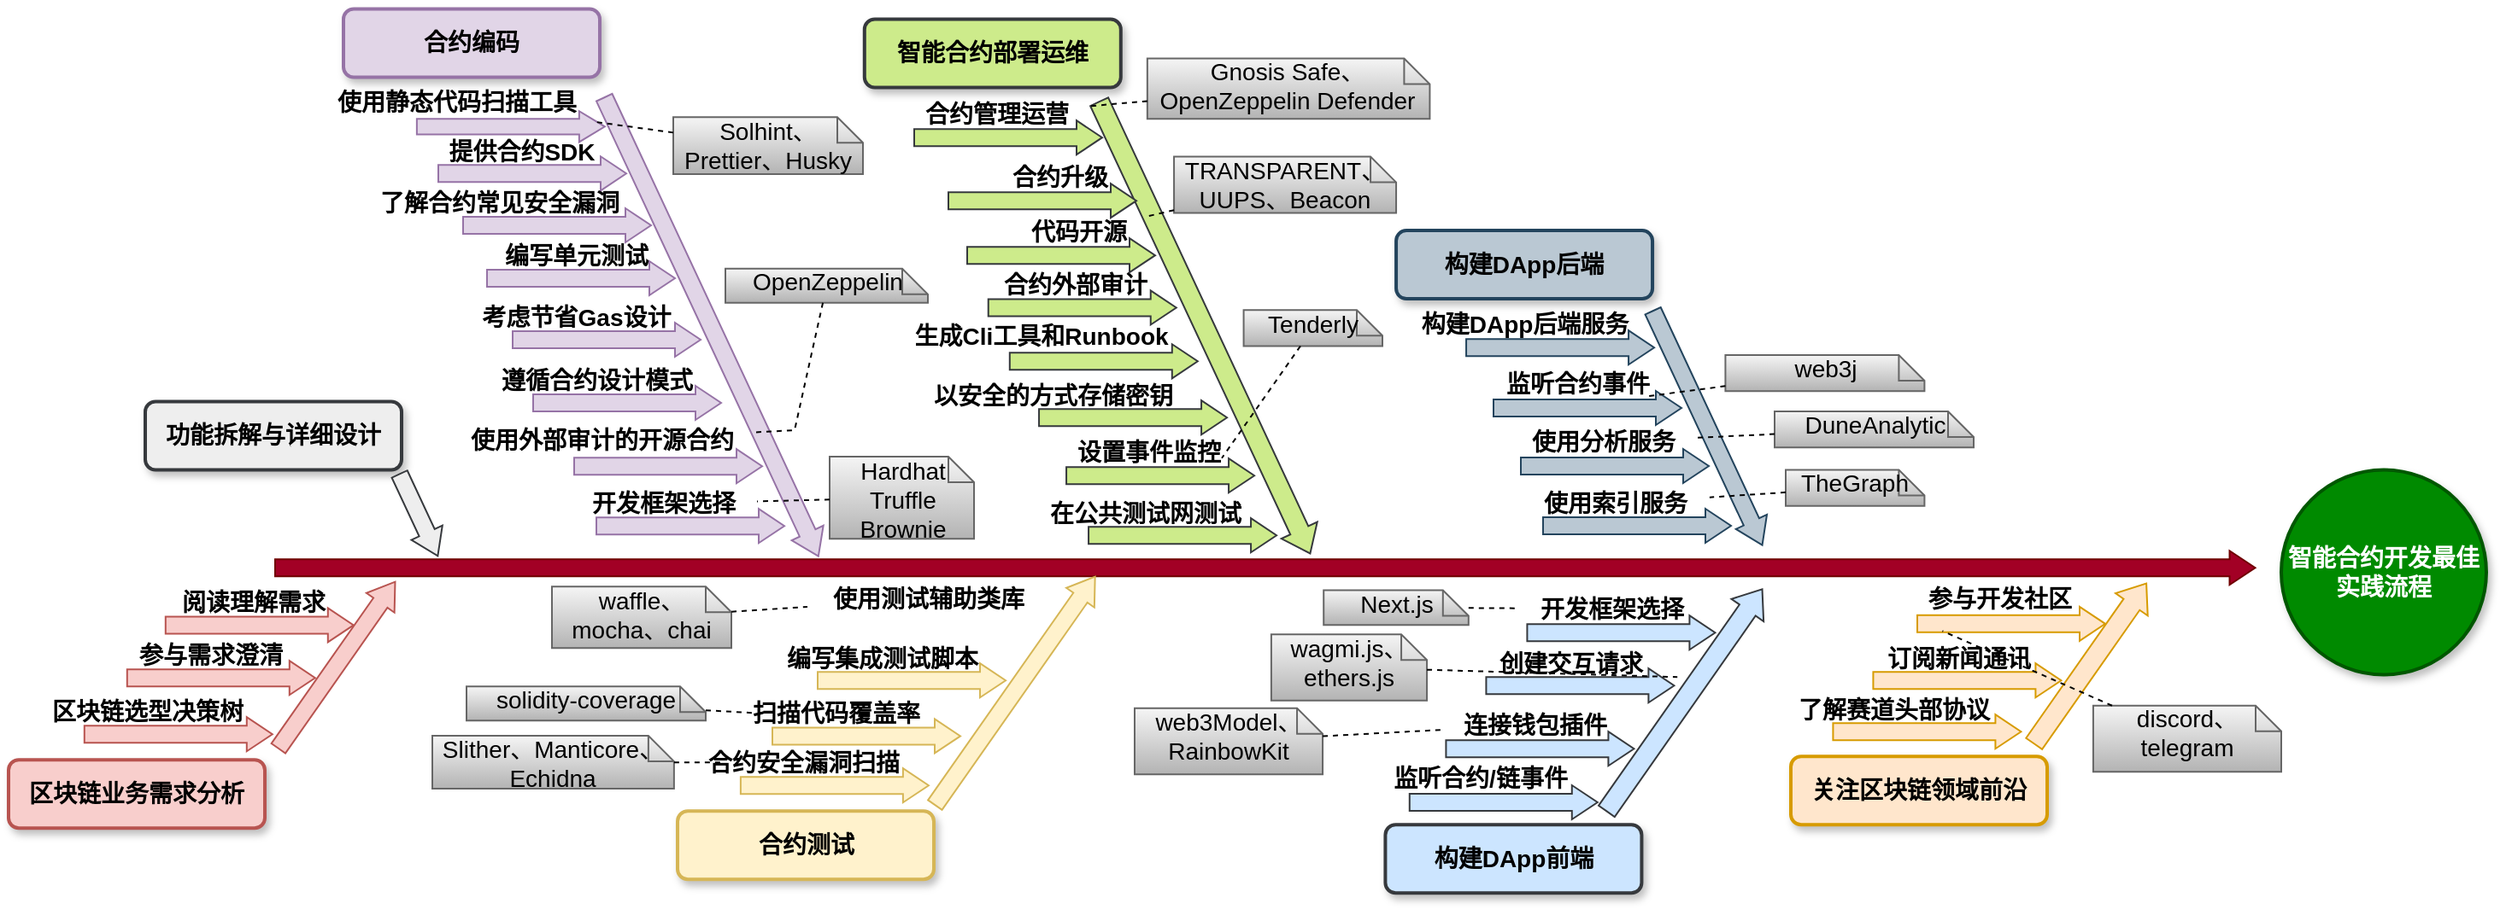 <mxfile version="20.8.23" type="github">
  <diagram name="Page-1" id="b7a7eaba-c6c5-6fbe-34ae-1d3a4219ac39">
    <mxGraphModel dx="1674" dy="764" grid="1" gridSize="10" guides="1" tooltips="1" connect="1" arrows="1" fold="1" page="1" pageScale="1.5" pageWidth="1169" pageHeight="826" background="none" math="0" shadow="0">
      <root>
        <mxCell id="0" style=";html=1;" />
        <mxCell id="1" style=";html=1;" parent="0" />
        <mxCell id="KHwoJJ3RHJZZ6YcBAn-g-124" value="" style="html=1;shadow=0;dashed=0;align=center;verticalAlign=middle;shape=mxgraph.arrows2.arrow;dy=0.5;dx=15;direction=north;notch=0;rounded=0;strokeWidth=1;fontSize=14;rotation=90;fillColor=#a20025;strokeColor=#6F0000;fontStyle=1;fontColor=#ffffff;" vertex="1" parent="1">
          <mxGeometry x="755.38" y="731.25" width="20" height="1158.75" as="geometry" />
        </mxCell>
        <mxCell id="KHwoJJ3RHJZZ6YcBAn-g-125" value="" style="html=1;shadow=0;dashed=0;align=center;verticalAlign=middle;shape=mxgraph.arrows2.arrow;dy=0.5;dx=15;direction=north;notch=0;rounded=0;strokeWidth=1;fontSize=14;rotation=155;fillColor=#e1d5e7;strokeColor=#9673a6;fontStyle=1" vertex="1" parent="1">
          <mxGeometry x="431.06" y="1021.25" width="20.44" height="296.42" as="geometry" />
        </mxCell>
        <mxCell id="KHwoJJ3RHJZZ6YcBAn-g-126" value="合约编码" style="rounded=1;whiteSpace=wrap;html=1;shadow=1;strokeWidth=2;fontSize=14;fillColor=#e1d5e7;strokeColor=#9673a6;align=center;fontStyle=1" vertex="1" parent="1">
          <mxGeometry x="226" y="983.24" width="150" height="40" as="geometry" />
        </mxCell>
        <mxCell id="KHwoJJ3RHJZZ6YcBAn-g-128" value="智能合约开发最佳实践流程" style="ellipse;whiteSpace=wrap;html=1;rounded=1;shadow=1;strokeWidth=2;fontSize=14;align=center;fontStyle=1;fillColor=#008a00;fontColor=#ffffff;strokeColor=#005700;" vertex="1" parent="1">
          <mxGeometry x="1360" y="1253.24" width="120" height="120" as="geometry" />
        </mxCell>
        <mxCell id="KHwoJJ3RHJZZ6YcBAn-g-150" value="" style="html=1;shadow=0;dashed=0;align=center;verticalAlign=middle;shape=mxgraph.arrows2.arrow;dy=0.5;dx=15;direction=north;notch=0;rounded=0;strokeWidth=1;fontSize=14;rotation=35;fillColor=#fff2cc;strokeColor=#d6b656;fontStyle=1" vertex="1" parent="1">
          <mxGeometry x="609" y="1301.06" width="20" height="163.28" as="geometry" />
        </mxCell>
        <mxCell id="KHwoJJ3RHJZZ6YcBAn-g-151" value="合约测试" style="rounded=1;whiteSpace=wrap;html=1;shadow=1;strokeWidth=2;fontSize=14;fillColor=#fff2cc;strokeColor=#d6b656;align=center;fontStyle=1" vertex="1" parent="1">
          <mxGeometry x="421.5" y="1453.12" width="150" height="40" as="geometry" />
        </mxCell>
        <mxCell id="KHwoJJ3RHJZZ6YcBAn-g-169" value="使用测试辅助类库" style="text;html=1;align=center;verticalAlign=middle;resizable=0;points=[];autosize=1;strokeColor=none;fillColor=none;fontSize=14;fontStyle=1" vertex="1" parent="1">
          <mxGeometry x="497.5" y="1314.12" width="140" height="30" as="geometry" />
        </mxCell>
        <mxCell id="KHwoJJ3RHJZZ6YcBAn-g-189" value="" style="html=1;shadow=0;dashed=0;align=center;verticalAlign=middle;shape=mxgraph.arrows2.arrow;dy=0.5;dx=15;direction=north;notch=0;rounded=0;strokeWidth=1;fontSize=14;rotation=35;fillColor=#cce5ff;strokeColor=#36393d;fontStyle=1" vertex="1" parent="1">
          <mxGeometry x="999.24" y="1308.81" width="22.97" height="158.76" as="geometry" />
        </mxCell>
        <mxCell id="KHwoJJ3RHJZZ6YcBAn-g-190" value="构建DApp前端" style="rounded=1;whiteSpace=wrap;html=1;shadow=1;strokeWidth=2;fontSize=14;fillColor=#cce5ff;strokeColor=#36393d;align=center;fontStyle=1" vertex="1" parent="1">
          <mxGeometry x="835.71" y="1461.12" width="150" height="40" as="geometry" />
        </mxCell>
        <mxCell id="KHwoJJ3RHJZZ6YcBAn-g-191" value="" style="html=1;shadow=0;dashed=0;align=center;verticalAlign=middle;shape=mxgraph.arrows2.arrow;dy=0.5;dx=15;direction=north;notch=0;rounded=0;strokeWidth=1;fontSize=14;rotation=90;horizontal=0;labelPosition=left;verticalLabelPosition=middle;fillColor=#cce5ff;strokeColor=#36393d;fontStyle=1" vertex="1" parent="1">
          <mxGeometry x="963.71" y="1293.62" width="20" height="110" as="geometry" />
        </mxCell>
        <mxCell id="KHwoJJ3RHJZZ6YcBAn-g-192" value="开发框架选择" style="text;html=1;align=center;verticalAlign=middle;resizable=0;points=[];autosize=1;strokeColor=none;fillColor=none;fontSize=14;fontStyle=1" vertex="1" parent="1">
          <mxGeometry x="912.71" y="1319.62" width="110" height="30" as="geometry" />
        </mxCell>
        <mxCell id="KHwoJJ3RHJZZ6YcBAn-g-193" value="" style="html=1;shadow=0;dashed=0;align=center;verticalAlign=middle;shape=mxgraph.arrows2.arrow;dy=0.5;dx=15;direction=north;notch=0;rounded=0;strokeWidth=1;fontSize=14;rotation=90;horizontal=0;labelPosition=left;verticalLabelPosition=middle;fillColor=#cce5ff;strokeColor=#36393d;fontStyle=1" vertex="1" parent="1">
          <mxGeometry x="939.71" y="1324.62" width="20" height="110" as="geometry" />
        </mxCell>
        <mxCell id="KHwoJJ3RHJZZ6YcBAn-g-194" value="创建交互请求" style="text;html=1;align=center;verticalAlign=middle;resizable=0;points=[];autosize=1;strokeColor=none;fillColor=none;fontSize=14;fontStyle=1" vertex="1" parent="1">
          <mxGeometry x="888.6" y="1352.12" width="110" height="30" as="geometry" />
        </mxCell>
        <mxCell id="KHwoJJ3RHJZZ6YcBAn-g-206" value="关注区块链领域前沿" style="rounded=1;whiteSpace=wrap;html=1;shadow=1;strokeWidth=2;fontSize=14;fillColor=#ffe6cc;strokeColor=#d79b00;align=center;fontStyle=1" vertex="1" parent="1">
          <mxGeometry x="1073" y="1421.12" width="150" height="40" as="geometry" />
        </mxCell>
        <mxCell id="KHwoJJ3RHJZZ6YcBAn-g-130" value="" style="html=1;shadow=0;dashed=0;align=center;verticalAlign=middle;shape=mxgraph.arrows2.arrow;dy=0.5;dx=15;direction=north;notch=0;rounded=0;strokeWidth=1;fontSize=14;rotation=90;horizontal=0;labelPosition=left;verticalLabelPosition=middle;fillColor=#e1d5e7;strokeColor=#9673a6;fontStyle=1" vertex="1" parent="1">
          <mxGeometry x="406" y="1196.12" width="20" height="110" as="geometry" />
        </mxCell>
        <mxCell id="KHwoJJ3RHJZZ6YcBAn-g-131" value="&lt;font style=&quot;font-size: 14px;&quot;&gt;使用外部审计的开源合约&lt;/font&gt;" style="text;html=1;align=center;verticalAlign=middle;resizable=0;points=[];autosize=1;strokeColor=none;fillColor=none;fontSize=14;fontStyle=1" vertex="1" parent="1">
          <mxGeometry x="287" y="1221.12" width="180" height="30" as="geometry" />
        </mxCell>
        <mxCell id="KHwoJJ3RHJZZ6YcBAn-g-148" value="" style="html=1;shadow=0;dashed=0;align=center;verticalAlign=middle;shape=mxgraph.arrows2.arrow;dy=0.5;dx=15;direction=north;notch=0;rounded=0;strokeWidth=1;fontSize=14;rotation=90;horizontal=0;labelPosition=left;verticalLabelPosition=middle;fillColor=#cdeb8b;strokeColor=#36393d;fontStyle=1;" vertex="1" parent="1">
          <mxGeometry x="660.9" y="1134.64" width="20" height="110" as="geometry" />
        </mxCell>
        <mxCell id="KHwoJJ3RHJZZ6YcBAn-g-149" value="生成Cli工具和Runbook" style="text;html=1;align=center;verticalAlign=middle;resizable=0;points=[];autosize=1;strokeColor=none;fillColor=none;fontSize=14;fontStyle=1" vertex="1" parent="1">
          <mxGeometry x="549.03" y="1159.64" width="170" height="30" as="geometry" />
        </mxCell>
        <mxCell id="KHwoJJ3RHJZZ6YcBAn-g-180" value="功能拆解与详细设计" style="rounded=1;whiteSpace=wrap;html=1;shadow=1;strokeWidth=2;fontSize=14;fillColor=#eeeeee;strokeColor=#36393d;align=center;fontStyle=1" vertex="1" parent="1">
          <mxGeometry x="110" y="1213.24" width="150" height="40" as="geometry" />
        </mxCell>
        <mxCell id="KHwoJJ3RHJZZ6YcBAn-g-212" value="" style="html=1;shadow=0;dashed=0;align=center;verticalAlign=middle;shape=mxgraph.arrows2.arrow;dy=0.5;dx=15;direction=north;notch=0;rounded=0;strokeWidth=1;fontSize=14;rotation=155;fillColor=#eeeeee;strokeColor=#36393d;fontStyle=1;" vertex="1" parent="1">
          <mxGeometry x="260" y="1253.24" width="20" height="52.88" as="geometry" />
        </mxCell>
        <mxCell id="KHwoJJ3RHJZZ6YcBAn-g-235" value="Hardhat&#xa;Truffle&#xa;Brownie" style="shape=note;size=15;spacingLeft=5;overflow=fill;whiteSpace=wrap;fontSize=14;verticalAlign=middle;spacing=0;fillColor=#f5f5f5;strokeColor=#666666;gradientColor=#b3b3b3;" vertex="1" parent="1">
          <mxGeometry x="510.5" y="1245.5" width="84.5" height="48.12" as="geometry" />
        </mxCell>
        <mxCell id="KHwoJJ3RHJZZ6YcBAn-g-237" value="" style="rounded=0;endArrow=none;dashed=1;html=1;fontSize=14;" edge="1" source="KHwoJJ3RHJZZ6YcBAn-g-235" target="KHwoJJ3RHJZZ6YcBAn-g-134" parent="1">
          <mxGeometry relative="1" as="geometry">
            <mxPoint x="536.611" y="1100.12" as="targetPoint" />
          </mxGeometry>
        </mxCell>
        <mxCell id="KHwoJJ3RHJZZ6YcBAn-g-239" value="OpenZeppelin" style="shape=note;size=15;spacingLeft=5;overflow=fill;whiteSpace=wrap;fontSize=14;verticalAlign=middle;spacing=0;fillColor=#f5f5f5;strokeColor=#666666;gradientColor=#b3b3b3;" vertex="1" parent="1">
          <mxGeometry x="449.5" y="1135.41" width="118.5" height="19.94" as="geometry" />
        </mxCell>
        <mxCell id="KHwoJJ3RHJZZ6YcBAn-g-240" value="" style="rounded=0;endArrow=none;dashed=1;html=1;fontSize=14;" edge="1" parent="1" source="KHwoJJ3RHJZZ6YcBAn-g-239" target="KHwoJJ3RHJZZ6YcBAn-g-131">
          <mxGeometry relative="1" as="geometry">
            <mxPoint x="484" y="1210.06" as="targetPoint" />
            <Array as="points">
              <mxPoint x="490" y="1230" />
            </Array>
          </mxGeometry>
        </mxCell>
        <mxCell id="KHwoJJ3RHJZZ6YcBAn-g-133" value="" style="html=1;shadow=0;dashed=0;align=center;verticalAlign=middle;shape=mxgraph.arrows2.arrow;dy=0.5;dx=15;direction=north;notch=0;rounded=0;strokeWidth=1;fontSize=14;rotation=90;horizontal=0;labelPosition=left;verticalLabelPosition=middle;fillColor=#e1d5e7;strokeColor=#9673a6;fontStyle=1" vertex="1" parent="1">
          <mxGeometry x="419" y="1231.12" width="20" height="110" as="geometry" />
        </mxCell>
        <mxCell id="KHwoJJ3RHJZZ6YcBAn-g-134" value="开发框架选择" style="text;html=1;align=center;verticalAlign=middle;resizable=0;points=[];autosize=1;strokeColor=none;fillColor=none;fontSize=14;fontStyle=1" vertex="1" parent="1">
          <mxGeometry x="358" y="1258.12" width="110" height="30" as="geometry" />
        </mxCell>
        <mxCell id="KHwoJJ3RHJZZ6YcBAn-g-243" value="" style="html=1;shadow=0;dashed=0;align=center;verticalAlign=middle;shape=mxgraph.arrows2.arrow;dy=0.5;dx=15;direction=north;notch=0;rounded=0;strokeWidth=1;fontSize=14;rotation=35;fillColor=#f8cecc;strokeColor=#b85450;fontStyle=1" vertex="1" parent="1">
          <mxGeometry x="212.07" y="1308.06" width="20" height="119.11" as="geometry" />
        </mxCell>
        <mxCell id="KHwoJJ3RHJZZ6YcBAn-g-244" value="区块链业务需求分析" style="rounded=1;whiteSpace=wrap;html=1;shadow=1;strokeWidth=2;fontSize=14;fillColor=#f8cecc;strokeColor=#b85450;align=center;fontStyle=1" vertex="1" parent="1">
          <mxGeometry x="30.0" y="1423.12" width="150" height="40" as="geometry" />
        </mxCell>
        <mxCell id="KHwoJJ3RHJZZ6YcBAn-g-256" value="" style="group;align=center;fontSize=14;fontStyle=1" vertex="1" connectable="0" parent="1">
          <mxGeometry x="56.9" y="1309.22" width="186" height="45" as="geometry" />
        </mxCell>
        <mxCell id="KHwoJJ3RHJZZ6YcBAn-g-257" value="" style="html=1;shadow=0;dashed=0;align=center;verticalAlign=middle;shape=mxgraph.arrows2.arrow;dy=0.5;dx=15;direction=north;notch=0;rounded=0;strokeWidth=1;fontSize=14;rotation=90;horizontal=0;labelPosition=left;verticalLabelPosition=middle;fillColor=#f8cecc;strokeColor=#b85450;fontStyle=1" vertex="1" parent="KHwoJJ3RHJZZ6YcBAn-g-256">
          <mxGeometry x="110" y="-20" width="20" height="110" as="geometry" />
        </mxCell>
        <mxCell id="KHwoJJ3RHJZZ6YcBAn-g-258" value="阅读理解需求" style="text;html=1;align=center;verticalAlign=middle;resizable=0;points=[];autosize=1;strokeColor=none;fillColor=none;fontSize=14;fontStyle=1" vertex="1" parent="1">
          <mxGeometry x="117.9" y="1316.22" width="110" height="30" as="geometry" />
        </mxCell>
        <mxCell id="KHwoJJ3RHJZZ6YcBAn-g-251" value="" style="html=1;shadow=0;dashed=0;align=center;verticalAlign=middle;shape=mxgraph.arrows2.arrow;dy=0.5;dx=15;direction=north;notch=0;rounded=0;strokeWidth=1;fontSize=14;rotation=90;horizontal=0;labelPosition=left;verticalLabelPosition=middle;fillColor=#f8cecc;strokeColor=#b85450;fontStyle=1" vertex="1" parent="1">
          <mxGeometry x="144.4" y="1320.12" width="20" height="110" as="geometry" />
        </mxCell>
        <mxCell id="KHwoJJ3RHJZZ6YcBAn-g-252" value="参与需求澄清" style="text;html=1;align=center;verticalAlign=middle;resizable=0;points=[];autosize=1;strokeColor=none;fillColor=none;fontSize=14;fontStyle=1" vertex="1" parent="1">
          <mxGeometry x="93.4" y="1347.12" width="110" height="30" as="geometry" />
        </mxCell>
        <mxCell id="KHwoJJ3RHJZZ6YcBAn-g-254" value="" style="html=1;shadow=0;dashed=0;align=center;verticalAlign=middle;shape=mxgraph.arrows2.arrow;dy=0.5;dx=15;direction=north;notch=0;rounded=0;strokeWidth=1;fontSize=14;rotation=90;horizontal=0;labelPosition=left;verticalLabelPosition=middle;fillColor=#f8cecc;strokeColor=#b85450;fontStyle=1" vertex="1" parent="1">
          <mxGeometry x="119.4" y="1353.12" width="20" height="110" as="geometry" />
        </mxCell>
        <mxCell id="KHwoJJ3RHJZZ6YcBAn-g-255" value="区块链选型决策树" style="text;html=1;align=center;verticalAlign=middle;resizable=0;points=[];autosize=1;strokeColor=none;fillColor=none;fontSize=14;fontStyle=1" vertex="1" parent="1">
          <mxGeometry x="41.4" y="1380.12" width="140" height="30" as="geometry" />
        </mxCell>
        <mxCell id="KHwoJJ3RHJZZ6YcBAn-g-273" value="" style="group" vertex="1" connectable="0" parent="1">
          <mxGeometry x="246.63" y="1047.64" width="144.87" height="42" as="geometry" />
        </mxCell>
        <mxCell id="KHwoJJ3RHJZZ6YcBAn-g-271" value="" style="html=1;shadow=0;dashed=0;align=center;verticalAlign=middle;shape=mxgraph.arrows2.arrow;dy=0.5;dx=15;direction=north;notch=0;rounded=0;strokeWidth=1;fontSize=14;rotation=90;horizontal=0;labelPosition=left;verticalLabelPosition=middle;fillColor=#e1d5e7;strokeColor=#9673a6;fontStyle=1" vertex="1" parent="KHwoJJ3RHJZZ6YcBAn-g-273">
          <mxGeometry x="79.87" y="-23" width="20" height="110" as="geometry" />
        </mxCell>
        <mxCell id="KHwoJJ3RHJZZ6YcBAn-g-272" value="提供合约SDK" style="text;html=1;align=center;verticalAlign=middle;resizable=0;points=[];autosize=1;strokeColor=none;fillColor=none;fontSize=14;fontStyle=1" vertex="1" parent="KHwoJJ3RHJZZ6YcBAn-g-273">
          <mxGeometry x="28" y="4" width="110" height="30" as="geometry" />
        </mxCell>
        <mxCell id="KHwoJJ3RHJZZ6YcBAn-g-280" value="" style="group" vertex="1" connectable="0" parent="1">
          <mxGeometry x="212.07" y="1023.24" width="166.87" height="38.0" as="geometry" />
        </mxCell>
        <mxCell id="KHwoJJ3RHJZZ6YcBAn-g-278" value="" style="html=1;shadow=0;dashed=0;align=center;verticalAlign=middle;shape=mxgraph.arrows2.arrow;dy=0.5;dx=15;direction=north;notch=0;rounded=0;strokeWidth=1;fontSize=14;rotation=90;horizontal=0;labelPosition=left;verticalLabelPosition=middle;fillColor=#e1d5e7;strokeColor=#9673a6;fontStyle=1" vertex="1" parent="KHwoJJ3RHJZZ6YcBAn-g-280">
          <mxGeometry x="102.81" y="-26.06" width="18.12" height="110" as="geometry" />
        </mxCell>
        <mxCell id="KHwoJJ3RHJZZ6YcBAn-g-279" value="&lt;span style=&quot;font-size: 14px;&quot;&gt;使用静态代码扫描工具&lt;/span&gt;" style="text;html=1;align=center;verticalAlign=middle;resizable=0;points=[];autosize=1;strokeColor=none;fillColor=none;fontSize=14;fontStyle=1" vertex="1" parent="KHwoJJ3RHJZZ6YcBAn-g-280">
          <mxGeometry width="160" height="30" as="geometry" />
        </mxCell>
        <mxCell id="KHwoJJ3RHJZZ6YcBAn-g-282" value="Solhint、Prettier、Husky" style="shape=note;size=15;spacingLeft=5;overflow=fill;whiteSpace=wrap;fontSize=14;verticalAlign=middle;spacing=0;fillColor=#f5f5f5;strokeColor=#666666;gradientColor=#b3b3b3;" vertex="1" parent="1">
          <mxGeometry x="419" y="1046.64" width="111" height="33.36" as="geometry" />
        </mxCell>
        <mxCell id="KHwoJJ3RHJZZ6YcBAn-g-283" value="" style="rounded=0;endArrow=none;dashed=1;html=1;fontSize=14;" edge="1" parent="1" source="KHwoJJ3RHJZZ6YcBAn-g-282" target="KHwoJJ3RHJZZ6YcBAn-g-279">
          <mxGeometry relative="1" as="geometry">
            <mxPoint x="390" y="1094.85" as="targetPoint" />
            <Array as="points" />
          </mxGeometry>
        </mxCell>
        <mxCell id="KHwoJJ3RHJZZ6YcBAn-g-289" value="" style="html=1;shadow=0;dashed=0;align=center;verticalAlign=middle;shape=mxgraph.arrows2.arrow;dy=0.5;dx=15;direction=north;notch=0;rounded=0;strokeWidth=1;fontSize=14;rotation=90;horizontal=0;labelPosition=left;verticalLabelPosition=middle;fillColor=#fff2cc;strokeColor=#d6b656;fontStyle=1" vertex="1" parent="1">
          <mxGeometry x="548.5" y="1321.62" width="20" height="110" as="geometry" />
        </mxCell>
        <mxCell id="KHwoJJ3RHJZZ6YcBAn-g-290" value="编写集成测试脚本" style="text;html=1;align=center;verticalAlign=middle;resizable=0;points=[];autosize=1;strokeColor=none;fillColor=none;fontSize=14;fontStyle=1" vertex="1" parent="1">
          <mxGeometry x="470.5" y="1348.62" width="140" height="30" as="geometry" />
        </mxCell>
        <mxCell id="KHwoJJ3RHJZZ6YcBAn-g-292" value="waffle、mocha、chai" style="shape=note;size=15;spacingLeft=5;overflow=fill;whiteSpace=wrap;fontSize=14;verticalAlign=middle;spacing=0;fillColor=#f5f5f5;strokeColor=#666666;gradientColor=#b3b3b3;" vertex="1" parent="1">
          <mxGeometry x="348" y="1321.62" width="105" height="36" as="geometry" />
        </mxCell>
        <mxCell id="KHwoJJ3RHJZZ6YcBAn-g-293" value="" style="rounded=0;endArrow=none;dashed=1;html=1;fontSize=14;" edge="1" parent="1" source="KHwoJJ3RHJZZ6YcBAn-g-292" target="KHwoJJ3RHJZZ6YcBAn-g-169">
          <mxGeometry relative="1" as="geometry">
            <mxPoint x="480" y="1334.059" as="targetPoint" />
          </mxGeometry>
        </mxCell>
        <mxCell id="KHwoJJ3RHJZZ6YcBAn-g-294" value="" style="html=1;shadow=0;dashed=0;align=center;verticalAlign=middle;shape=mxgraph.arrows2.arrow;dy=0.5;dx=15;direction=north;notch=0;rounded=0;strokeWidth=1;fontSize=14;rotation=90;horizontal=0;labelPosition=left;verticalLabelPosition=middle;fillColor=#fff2cc;strokeColor=#d6b656;fontStyle=1" vertex="1" parent="1">
          <mxGeometry x="522" y="1354.22" width="20" height="110" as="geometry" />
        </mxCell>
        <mxCell id="KHwoJJ3RHJZZ6YcBAn-g-295" value="扫描代码覆盖率" style="text;html=1;align=center;verticalAlign=middle;resizable=0;points=[];autosize=1;strokeColor=none;fillColor=none;fontSize=14;fontStyle=1" vertex="1" parent="1">
          <mxGeometry x="454" y="1381.22" width="120" height="30" as="geometry" />
        </mxCell>
        <mxCell id="KHwoJJ3RHJZZ6YcBAn-g-297" value="solidity-coverage" style="shape=note;size=15;spacingLeft=5;overflow=fill;whiteSpace=wrap;fontSize=14;verticalAlign=middle;spacing=0;fillColor=#f5f5f5;strokeColor=#666666;gradientColor=#b3b3b3;" vertex="1" parent="1">
          <mxGeometry x="298" y="1380.12" width="140" height="20" as="geometry" />
        </mxCell>
        <mxCell id="KHwoJJ3RHJZZ6YcBAn-g-298" value="" style="rounded=0;endArrow=none;dashed=1;html=1;fontSize=14;" edge="1" parent="1" source="KHwoJJ3RHJZZ6YcBAn-g-297">
          <mxGeometry relative="1" as="geometry">
            <mxPoint x="467" y="1395.72" as="targetPoint" />
          </mxGeometry>
        </mxCell>
        <mxCell id="KHwoJJ3RHJZZ6YcBAn-g-299" value="" style="html=1;shadow=0;dashed=0;align=center;verticalAlign=middle;shape=mxgraph.arrows2.arrow;dy=0.5;dx=15;direction=north;notch=0;rounded=0;strokeWidth=1;fontSize=14;rotation=90;horizontal=0;labelPosition=left;verticalLabelPosition=middle;fillColor=#fff2cc;strokeColor=#d6b656;fontStyle=1" vertex="1" parent="1">
          <mxGeometry x="503.44" y="1383.12" width="20" height="110" as="geometry" />
        </mxCell>
        <mxCell id="KHwoJJ3RHJZZ6YcBAn-g-300" value="合约安全漏洞扫描" style="text;html=1;align=center;verticalAlign=middle;resizable=0;points=[];autosize=1;strokeColor=none;fillColor=none;fontSize=14;fontStyle=1" vertex="1" parent="1">
          <mxGeometry x="425.44" y="1410.12" width="140" height="30" as="geometry" />
        </mxCell>
        <mxCell id="KHwoJJ3RHJZZ6YcBAn-g-301" value="Slither、Manticore、Echidna" style="shape=note;size=15;spacingLeft=5;overflow=fill;whiteSpace=wrap;fontSize=14;verticalAlign=middle;spacing=0;fillColor=#f5f5f5;strokeColor=#666666;gradientColor=#b3b3b3;" vertex="1" parent="1">
          <mxGeometry x="278" y="1409.02" width="141.44" height="30.98" as="geometry" />
        </mxCell>
        <mxCell id="KHwoJJ3RHJZZ6YcBAn-g-302" value="" style="rounded=0;endArrow=none;dashed=1;html=1;fontSize=14;" edge="1" parent="1" source="KHwoJJ3RHJZZ6YcBAn-g-301">
          <mxGeometry relative="1" as="geometry">
            <mxPoint x="448.44" y="1424.62" as="targetPoint" />
          </mxGeometry>
        </mxCell>
        <mxCell id="KHwoJJ3RHJZZ6YcBAn-g-303" value="" style="html=1;shadow=0;dashed=0;align=center;verticalAlign=middle;shape=mxgraph.arrows2.arrow;dy=0.5;dx=15;direction=north;notch=0;rounded=0;strokeWidth=1;fontSize=14;rotation=90;horizontal=0;labelPosition=left;verticalLabelPosition=middle;fillColor=#cdeb8b;strokeColor=#36393d;fontStyle=1" vertex="1" parent="1">
          <mxGeometry x="694.03" y="1201.62" width="20" height="110" as="geometry" />
        </mxCell>
        <mxCell id="KHwoJJ3RHJZZ6YcBAn-g-304" value="&lt;font style=&quot;font-size: 14px;&quot;&gt;设置事件监控&lt;/font&gt;" style="text;html=1;align=center;verticalAlign=middle;resizable=0;points=[];autosize=1;strokeColor=none;fillColor=none;fontSize=14;fontStyle=1" vertex="1" parent="1">
          <mxGeometry x="642.03" y="1227.62" width="110" height="30" as="geometry" />
        </mxCell>
        <mxCell id="KHwoJJ3RHJZZ6YcBAn-g-305" value="" style="html=1;shadow=0;dashed=0;align=center;verticalAlign=middle;shape=mxgraph.arrows2.arrow;dy=0.5;dx=15;direction=north;notch=0;rounded=0;strokeWidth=1;fontSize=14;rotation=90;horizontal=0;labelPosition=left;verticalLabelPosition=middle;fillColor=#cdeb8b;strokeColor=#36393d;fontStyle=1" vertex="1" parent="1">
          <mxGeometry x="707.03" y="1236.62" width="20" height="110" as="geometry" />
        </mxCell>
        <mxCell id="KHwoJJ3RHJZZ6YcBAn-g-306" value="在公共测试网测试" style="text;html=1;align=center;verticalAlign=middle;resizable=0;points=[];autosize=1;strokeColor=none;fillColor=none;fontSize=14;fontStyle=1" vertex="1" parent="1">
          <mxGeometry x="625.03" y="1263.62" width="140" height="30" as="geometry" />
        </mxCell>
        <mxCell id="KHwoJJ3RHJZZ6YcBAn-g-307" value="" style="html=1;shadow=0;dashed=0;align=center;verticalAlign=middle;shape=mxgraph.arrows2.arrow;dy=0.5;dx=15;direction=north;notch=0;rounded=0;strokeWidth=1;fontSize=14;rotation=155;fillColor=#cdeb8b;strokeColor=#36393d;fontStyle=1" vertex="1" parent="1">
          <mxGeometry x="718.43" y="1023.93" width="23.16" height="292" as="geometry" />
        </mxCell>
        <mxCell id="KHwoJJ3RHJZZ6YcBAn-g-308" value="" style="html=1;shadow=0;dashed=0;align=center;verticalAlign=middle;shape=mxgraph.arrows2.arrow;dy=0.5;dx=15;direction=north;notch=0;rounded=0;strokeWidth=1;fontSize=14;rotation=90;horizontal=0;labelPosition=left;verticalLabelPosition=middle;fillColor=#cdeb8b;strokeColor=#36393d;fontStyle=1" vertex="1" parent="1">
          <mxGeometry x="678.03" y="1167.62" width="20" height="110" as="geometry" />
        </mxCell>
        <mxCell id="KHwoJJ3RHJZZ6YcBAn-g-309" value="以安全的方式存储密钥" style="text;html=1;align=center;verticalAlign=middle;resizable=0;points=[];autosize=1;strokeColor=none;fillColor=none;fontSize=14;fontStyle=1" vertex="1" parent="1">
          <mxGeometry x="561.03" y="1194.62" width="160" height="30" as="geometry" />
        </mxCell>
        <mxCell id="KHwoJJ3RHJZZ6YcBAn-g-310" value="智能合约部署运维" style="rounded=1;whiteSpace=wrap;html=1;shadow=1;strokeWidth=2;fontSize=14;fillColor=#cdeb8b;strokeColor=#36393d;align=center;fontStyle=1" vertex="1" parent="1">
          <mxGeometry x="530.9" y="989.24" width="150" height="40" as="geometry" />
        </mxCell>
        <mxCell id="KHwoJJ3RHJZZ6YcBAn-g-332" value="" style="group" vertex="1" connectable="0" parent="1">
          <mxGeometry x="237" y="1082" width="169" height="38" as="geometry" />
        </mxCell>
        <mxCell id="KHwoJJ3RHJZZ6YcBAn-g-139" value="" style="html=1;shadow=0;dashed=0;align=center;verticalAlign=middle;shape=mxgraph.arrows2.arrow;dy=0.5;dx=15;direction=north;notch=0;rounded=0;strokeWidth=1;fontSize=14;rotation=90;horizontal=0;labelPosition=left;verticalLabelPosition=middle;fillColor=#e1d5e7;strokeColor=#9673a6;fontStyle=1" vertex="1" parent="KHwoJJ3RHJZZ6YcBAn-g-332">
          <mxGeometry x="104" y="-27" width="20" height="110" as="geometry" />
        </mxCell>
        <mxCell id="KHwoJJ3RHJZZ6YcBAn-g-140" value="&lt;font style=&quot;font-size: 14px;&quot;&gt;了解合约常见安全漏洞&lt;/font&gt;" style="text;html=1;align=center;verticalAlign=middle;resizable=0;points=[];autosize=1;strokeColor=none;fillColor=none;fontSize=14;fontStyle=1" vertex="1" parent="KHwoJJ3RHJZZ6YcBAn-g-332">
          <mxGeometry width="160" height="30" as="geometry" />
        </mxCell>
        <mxCell id="KHwoJJ3RHJZZ6YcBAn-g-333" value="" style="group" vertex="1" connectable="0" parent="1">
          <mxGeometry x="307" y="1113" width="113" height="38" as="geometry" />
        </mxCell>
        <mxCell id="KHwoJJ3RHJZZ6YcBAn-g-136" value="" style="html=1;shadow=0;dashed=0;align=center;verticalAlign=middle;shape=mxgraph.arrows2.arrow;dy=0.5;dx=15;direction=north;notch=0;rounded=0;strokeWidth=1;fontSize=14;rotation=90;horizontal=0;labelPosition=left;verticalLabelPosition=middle;fillColor=#e1d5e7;strokeColor=#9673a6;fontStyle=1" vertex="1" parent="KHwoJJ3RHJZZ6YcBAn-g-333">
          <mxGeometry x="48" y="-27" width="20" height="110" as="geometry" />
        </mxCell>
        <mxCell id="KHwoJJ3RHJZZ6YcBAn-g-137" value="&lt;font style=&quot;font-size: 14px;&quot;&gt;编写单元测试&lt;/font&gt;" style="text;html=1;align=center;verticalAlign=middle;resizable=0;points=[];autosize=1;strokeColor=none;fillColor=none;fontSize=14;fontStyle=1" vertex="1" parent="KHwoJJ3RHJZZ6YcBAn-g-333">
          <mxGeometry width="110" height="30" as="geometry" />
        </mxCell>
        <mxCell id="KHwoJJ3RHJZZ6YcBAn-g-334" value="" style="group" vertex="1" connectable="0" parent="1">
          <mxGeometry x="334" y="1186" width="125" height="38" as="geometry" />
        </mxCell>
        <mxCell id="KHwoJJ3RHJZZ6YcBAn-g-335" value="" style="html=1;shadow=0;dashed=0;align=center;verticalAlign=middle;shape=mxgraph.arrows2.arrow;dy=0.5;dx=15;direction=north;notch=0;rounded=0;strokeWidth=1;fontSize=14;rotation=90;horizontal=0;labelPosition=left;verticalLabelPosition=middle;fillColor=#e1d5e7;strokeColor=#9673a6;fontStyle=1" vertex="1" parent="KHwoJJ3RHJZZ6YcBAn-g-334">
          <mxGeometry x="48" y="-27" width="20" height="110" as="geometry" />
        </mxCell>
        <mxCell id="KHwoJJ3RHJZZ6YcBAn-g-336" value="&lt;font style=&quot;font-size: 14px;&quot;&gt;遵循合约设计模式&lt;/font&gt;" style="text;html=1;align=center;verticalAlign=middle;resizable=0;points=[];autosize=1;strokeColor=none;fillColor=none;fontSize=14;fontStyle=1" vertex="1" parent="KHwoJJ3RHJZZ6YcBAn-g-334">
          <mxGeometry x="-30" width="140" height="30" as="geometry" />
        </mxCell>
        <mxCell id="KHwoJJ3RHJZZ6YcBAn-g-337" value="" style="group" vertex="1" connectable="0" parent="1">
          <mxGeometry x="322" y="1149" width="125" height="38" as="geometry" />
        </mxCell>
        <mxCell id="KHwoJJ3RHJZZ6YcBAn-g-338" value="" style="html=1;shadow=0;dashed=0;align=center;verticalAlign=middle;shape=mxgraph.arrows2.arrow;dy=0.5;dx=15;direction=north;notch=0;rounded=0;strokeWidth=1;fontSize=14;rotation=90;horizontal=0;labelPosition=left;verticalLabelPosition=middle;fillColor=#e1d5e7;strokeColor=#9673a6;fontStyle=1" vertex="1" parent="KHwoJJ3RHJZZ6YcBAn-g-337">
          <mxGeometry x="48" y="-27" width="20" height="110" as="geometry" />
        </mxCell>
        <mxCell id="KHwoJJ3RHJZZ6YcBAn-g-339" value="&lt;font style=&quot;font-size: 14px;&quot;&gt;考虑节省Gas设计&lt;/font&gt;" style="text;html=1;align=center;verticalAlign=middle;resizable=0;points=[];autosize=1;strokeColor=none;fillColor=none;fontSize=14;fontStyle=1" vertex="1" parent="KHwoJJ3RHJZZ6YcBAn-g-337">
          <mxGeometry x="-25" width="130" height="30" as="geometry" />
        </mxCell>
        <mxCell id="KHwoJJ3RHJZZ6YcBAn-g-340" value="" style="group" vertex="1" connectable="0" parent="1">
          <mxGeometry x="868.21" y="1387.62" width="113" height="39" as="geometry" />
        </mxCell>
        <mxCell id="KHwoJJ3RHJZZ6YcBAn-g-196" value="" style="html=1;shadow=0;dashed=0;align=center;verticalAlign=middle;shape=mxgraph.arrows2.arrow;dy=0.5;dx=15;direction=north;notch=0;rounded=0;strokeWidth=1;fontSize=14;rotation=90;horizontal=0;labelPosition=left;verticalLabelPosition=middle;fillColor=#cce5ff;strokeColor=#36393d;fontStyle=1" vertex="1" parent="KHwoJJ3RHJZZ6YcBAn-g-340">
          <mxGeometry x="48" y="-26" width="20" height="110" as="geometry" />
        </mxCell>
        <mxCell id="KHwoJJ3RHJZZ6YcBAn-g-197" value="连接钱包插件" style="text;html=1;align=center;verticalAlign=middle;resizable=0;points=[];autosize=1;strokeColor=none;fillColor=none;fontSize=14;fontStyle=1" vertex="1" parent="KHwoJJ3RHJZZ6YcBAn-g-340">
          <mxGeometry width="110" height="30" as="geometry" />
        </mxCell>
        <mxCell id="KHwoJJ3RHJZZ6YcBAn-g-341" value="" style="group" vertex="1" connectable="0" parent="1">
          <mxGeometry x="846.89" y="1419" width="120" height="39" as="geometry" />
        </mxCell>
        <mxCell id="KHwoJJ3RHJZZ6YcBAn-g-342" value="" style="html=1;shadow=0;dashed=0;align=center;verticalAlign=middle;shape=mxgraph.arrows2.arrow;dy=0.5;dx=15;direction=north;notch=0;rounded=0;strokeWidth=1;fontSize=14;rotation=90;horizontal=0;labelPosition=left;verticalLabelPosition=middle;fillColor=#cce5ff;strokeColor=#36393d;fontStyle=1" vertex="1" parent="KHwoJJ3RHJZZ6YcBAn-g-341">
          <mxGeometry x="48" y="-26" width="20" height="110" as="geometry" />
        </mxCell>
        <mxCell id="KHwoJJ3RHJZZ6YcBAn-g-343" value="监听合约/链事件" style="text;html=1;align=center;verticalAlign=middle;resizable=0;points=[];autosize=1;strokeColor=none;fillColor=none;fontSize=14;fontStyle=1" vertex="1" parent="KHwoJJ3RHJZZ6YcBAn-g-341">
          <mxGeometry x="-21" width="130" height="30" as="geometry" />
        </mxCell>
        <mxCell id="KHwoJJ3RHJZZ6YcBAn-g-347" value="TRANSPARENT、UUPS、Beacon" style="shape=note;size=15;spacingLeft=5;overflow=fill;whiteSpace=wrap;fontSize=14;verticalAlign=middle;spacing=0;fillColor=#f5f5f5;strokeColor=#666666;gradientColor=#b3b3b3;" vertex="1" parent="1">
          <mxGeometry x="712.03" y="1069.8" width="130" height="33" as="geometry" />
        </mxCell>
        <mxCell id="KHwoJJ3RHJZZ6YcBAn-g-348" value="" style="rounded=0;endArrow=none;dashed=1;html=1;fontSize=14;" edge="1" parent="1" source="KHwoJJ3RHJZZ6YcBAn-g-347" target="KHwoJJ3RHJZZ6YcBAn-g-353">
          <mxGeometry relative="1" as="geometry">
            <mxPoint x="737.97" y="1117.76" as="targetPoint" />
          </mxGeometry>
        </mxCell>
        <mxCell id="KHwoJJ3RHJZZ6YcBAn-g-313" value="Tenderly" style="shape=note;size=15;spacingLeft=5;overflow=fill;whiteSpace=wrap;fontSize=14;verticalAlign=middle;spacing=0;fillColor=#f5f5f5;strokeColor=#666666;gradientColor=#b3b3b3;" vertex="1" parent="1">
          <mxGeometry x="752.79" y="1159.64" width="81.21" height="21.12" as="geometry" />
        </mxCell>
        <mxCell id="KHwoJJ3RHJZZ6YcBAn-g-314" value="" style="rounded=0;endArrow=none;dashed=1;html=1;fontSize=14;" edge="1" parent="1" source="KHwoJJ3RHJZZ6YcBAn-g-313">
          <mxGeometry relative="1" as="geometry">
            <mxPoint x="740" y="1246.38" as="targetPoint" />
          </mxGeometry>
        </mxCell>
        <mxCell id="KHwoJJ3RHJZZ6YcBAn-g-350" value="" style="group" vertex="1" connectable="0" parent="1">
          <mxGeometry x="603.37" y="1129.64" width="119.63" height="38.6" as="geometry" />
        </mxCell>
        <mxCell id="KHwoJJ3RHJZZ6YcBAn-g-311" value="" style="html=1;shadow=0;dashed=0;align=center;verticalAlign=middle;shape=mxgraph.arrows2.arrow;dy=0.5;dx=15;direction=north;notch=0;rounded=0;strokeWidth=1;fontSize=14;rotation=90;horizontal=0;labelPosition=left;verticalLabelPosition=middle;fillColor=#cdeb8b;strokeColor=#36393d;fontStyle=1;" vertex="1" parent="KHwoJJ3RHJZZ6YcBAn-g-350">
          <mxGeometry x="45" y="-26.4" width="20" height="110" as="geometry" />
        </mxCell>
        <mxCell id="KHwoJJ3RHJZZ6YcBAn-g-312" value="合约外部审计" style="text;html=1;align=center;verticalAlign=middle;resizable=0;points=[];autosize=1;strokeColor=none;fillColor=none;fontSize=14;fontStyle=1" vertex="1" parent="KHwoJJ3RHJZZ6YcBAn-g-350">
          <mxGeometry x="-4.37" width="110" height="30" as="geometry" />
        </mxCell>
        <mxCell id="KHwoJJ3RHJZZ6YcBAn-g-351" value="" style="group" vertex="1" connectable="0" parent="1">
          <mxGeometry x="591" y="1099.0" width="110" height="38.6" as="geometry" />
        </mxCell>
        <mxCell id="KHwoJJ3RHJZZ6YcBAn-g-352" value="" style="html=1;shadow=0;dashed=0;align=center;verticalAlign=middle;shape=mxgraph.arrows2.arrow;dy=0.5;dx=15;direction=north;notch=0;rounded=0;strokeWidth=1;fontSize=14;rotation=90;horizontal=0;labelPosition=left;verticalLabelPosition=middle;fillColor=#cdeb8b;strokeColor=#36393d;fontStyle=1;" vertex="1" parent="KHwoJJ3RHJZZ6YcBAn-g-351">
          <mxGeometry x="45" y="-26.4" width="20" height="110" as="geometry" />
        </mxCell>
        <mxCell id="KHwoJJ3RHJZZ6YcBAn-g-353" value="代码开源" style="text;html=1;align=center;verticalAlign=middle;resizable=0;points=[];autosize=1;strokeColor=none;fillColor=none;fontSize=14;fontStyle=1" vertex="1" parent="KHwoJJ3RHJZZ6YcBAn-g-351">
          <mxGeometry x="24.63" width="80" height="30" as="geometry" />
        </mxCell>
        <mxCell id="KHwoJJ3RHJZZ6YcBAn-g-356" value="Next.js" style="shape=note;size=15;spacingLeft=5;overflow=fill;whiteSpace=wrap;fontSize=14;verticalAlign=middle;spacing=0;fillColor=#f5f5f5;strokeColor=#666666;gradientColor=#b3b3b3;" vertex="1" parent="1">
          <mxGeometry x="799.61" y="1323.74" width="84.79" height="20.38" as="geometry" />
        </mxCell>
        <mxCell id="KHwoJJ3RHJZZ6YcBAn-g-357" value="" style="rounded=0;endArrow=none;dashed=1;html=1;fontSize=14;" edge="1" parent="1" source="KHwoJJ3RHJZZ6YcBAn-g-356" target="KHwoJJ3RHJZZ6YcBAn-g-192">
          <mxGeometry relative="1" as="geometry">
            <mxPoint x="1025.6" y="1346.12" as="targetPoint" />
          </mxGeometry>
        </mxCell>
        <mxCell id="KHwoJJ3RHJZZ6YcBAn-g-358" value="wagmi.js、ethers.js" style="shape=note;size=15;spacingLeft=5;overflow=fill;whiteSpace=wrap;fontSize=14;verticalAlign=middle;spacing=0;fillColor=#f5f5f5;strokeColor=#666666;gradientColor=#b3b3b3;" vertex="1" parent="1">
          <mxGeometry x="768.95" y="1349.62" width="91.08" height="38.76" as="geometry" />
        </mxCell>
        <mxCell id="KHwoJJ3RHJZZ6YcBAn-g-359" value="" style="rounded=0;endArrow=none;dashed=1;html=1;fontSize=14;" edge="1" parent="1" source="KHwoJJ3RHJZZ6YcBAn-g-358">
          <mxGeometry relative="1" as="geometry">
            <mxPoint x="1006.6" y="1374.62" as="targetPoint" />
          </mxGeometry>
        </mxCell>
        <mxCell id="KHwoJJ3RHJZZ6YcBAn-g-360" value="web3Model、RainbowKit" style="shape=note;size=15;spacingLeft=5;overflow=fill;whiteSpace=wrap;fontSize=14;verticalAlign=middle;spacing=0;fillColor=#f5f5f5;strokeColor=#666666;gradientColor=#b3b3b3;" vertex="1" parent="1">
          <mxGeometry x="688.99" y="1392.86" width="110.04" height="38.76" as="geometry" />
        </mxCell>
        <mxCell id="KHwoJJ3RHJZZ6YcBAn-g-361" value="" style="rounded=0;endArrow=none;dashed=1;html=1;fontSize=14;" edge="1" parent="1" source="KHwoJJ3RHJZZ6YcBAn-g-360" target="KHwoJJ3RHJZZ6YcBAn-g-197">
          <mxGeometry relative="1" as="geometry">
            <mxPoint x="978.89" y="1417.43" as="targetPoint" />
          </mxGeometry>
        </mxCell>
        <mxCell id="KHwoJJ3RHJZZ6YcBAn-g-362" value="" style="html=1;shadow=0;dashed=0;align=center;verticalAlign=middle;shape=mxgraph.arrows2.arrow;dy=0.5;dx=15;direction=north;notch=0;rounded=0;strokeWidth=1;fontSize=14;rotation=90;horizontal=0;labelPosition=left;verticalLabelPosition=middle;fillColor=#bac8d3;strokeColor=#23445d;fontStyle=1" vertex="1" parent="1">
          <mxGeometry x="960" y="1196" width="20" height="110" as="geometry" />
        </mxCell>
        <mxCell id="KHwoJJ3RHJZZ6YcBAn-g-363" value="使用分析服务" style="text;html=1;align=center;verticalAlign=middle;resizable=0;points=[];autosize=1;strokeColor=none;fillColor=none;fontSize=14;fontStyle=1" vertex="1" parent="1">
          <mxGeometry x="908" y="1222" width="110" height="30" as="geometry" />
        </mxCell>
        <mxCell id="KHwoJJ3RHJZZ6YcBAn-g-364" value="" style="html=1;shadow=0;dashed=0;align=center;verticalAlign=middle;shape=mxgraph.arrows2.arrow;dy=0.5;dx=15;direction=north;notch=0;rounded=0;strokeWidth=1;fontSize=14;rotation=90;horizontal=0;labelPosition=left;verticalLabelPosition=middle;fillColor=#bac8d3;strokeColor=#23445d;fontStyle=1" vertex="1" parent="1">
          <mxGeometry x="973" y="1231" width="20" height="110" as="geometry" />
        </mxCell>
        <mxCell id="KHwoJJ3RHJZZ6YcBAn-g-365" value="&lt;font style=&quot;font-size: 14px;&quot;&gt;使用索引服务&lt;/font&gt;" style="text;html=1;align=center;verticalAlign=middle;resizable=0;points=[];autosize=1;strokeColor=none;fillColor=none;fontSize=14;fontStyle=1" vertex="1" parent="1">
          <mxGeometry x="915" y="1257.62" width="110" height="30" as="geometry" />
        </mxCell>
        <mxCell id="KHwoJJ3RHJZZ6YcBAn-g-366" value="" style="html=1;shadow=0;dashed=0;align=center;verticalAlign=middle;shape=mxgraph.arrows2.arrow;dy=0.5;dx=15;direction=north;notch=0;rounded=0;strokeWidth=1;fontSize=14;rotation=155;fillColor=#bac8d3;strokeColor=#23445d;fontStyle=1" vertex="1" parent="1">
          <mxGeometry x="1014.29" y="1153.03" width="20" height="151.36" as="geometry" />
        </mxCell>
        <mxCell id="KHwoJJ3RHJZZ6YcBAn-g-367" value="" style="html=1;shadow=0;dashed=0;align=center;verticalAlign=middle;shape=mxgraph.arrows2.arrow;dy=0.5;dx=15;direction=north;notch=0;rounded=0;strokeWidth=1;fontSize=14;rotation=90;horizontal=0;labelPosition=left;verticalLabelPosition=middle;fillColor=#bac8d3;strokeColor=#23445d;fontStyle=1" vertex="1" parent="1">
          <mxGeometry x="944" y="1162" width="20" height="110" as="geometry" />
        </mxCell>
        <mxCell id="KHwoJJ3RHJZZ6YcBAn-g-368" value="监听合约事件" style="text;html=1;align=center;verticalAlign=middle;resizable=0;points=[];autosize=1;strokeColor=none;fillColor=none;fontSize=14;fontStyle=1" vertex="1" parent="1">
          <mxGeometry x="893" y="1188" width="110" height="30" as="geometry" />
        </mxCell>
        <mxCell id="KHwoJJ3RHJZZ6YcBAn-g-369" value="构建DApp后端" style="rounded=1;whiteSpace=wrap;html=1;shadow=1;strokeWidth=2;fontSize=14;fillColor=#bac8d3;strokeColor=#23445d;align=center;fontStyle=1" vertex="1" parent="1">
          <mxGeometry x="842.03" y="1113.03" width="150" height="40" as="geometry" />
        </mxCell>
        <mxCell id="KHwoJJ3RHJZZ6YcBAn-g-370" value="TheGraph" style="shape=note;size=15;spacingLeft=5;overflow=fill;whiteSpace=wrap;fontSize=14;verticalAlign=middle;spacing=0;fillColor=#f5f5f5;strokeColor=#666666;gradientColor=#b3b3b3;" vertex="1" parent="1">
          <mxGeometry x="1070" y="1253.24" width="81.21" height="21.12" as="geometry" />
        </mxCell>
        <mxCell id="KHwoJJ3RHJZZ6YcBAn-g-371" value="" style="rounded=0;endArrow=none;dashed=1;html=1;fontSize=14;entryX=1.004;entryY=0.39;entryDx=0;entryDy=0;entryPerimeter=0;" edge="1" parent="1" source="KHwoJJ3RHJZZ6YcBAn-g-370" target="KHwoJJ3RHJZZ6YcBAn-g-365">
          <mxGeometry relative="1" as="geometry">
            <mxPoint x="1006.998" y="1296.38" as="targetPoint" />
          </mxGeometry>
        </mxCell>
        <mxCell id="KHwoJJ3RHJZZ6YcBAn-g-374" value="DuneAnalytic" style="shape=note;size=15;spacingLeft=5;overflow=fill;whiteSpace=wrap;fontSize=14;verticalAlign=middle;spacing=0;fillColor=#f5f5f5;strokeColor=#666666;gradientColor=#b3b3b3;" vertex="1" parent="1">
          <mxGeometry x="1063.5" y="1219" width="116.5" height="21.12" as="geometry" />
        </mxCell>
        <mxCell id="KHwoJJ3RHJZZ6YcBAn-g-375" value="" style="rounded=0;endArrow=none;dashed=1;html=1;fontSize=14;" edge="1" parent="1" source="KHwoJJ3RHJZZ6YcBAn-g-374" target="KHwoJJ3RHJZZ6YcBAn-g-363">
          <mxGeometry relative="1" as="geometry">
            <mxPoint x="996.71" y="1239.07" as="targetPoint" />
          </mxGeometry>
        </mxCell>
        <mxCell id="KHwoJJ3RHJZZ6YcBAn-g-376" value="" style="html=1;shadow=0;dashed=0;align=center;verticalAlign=middle;shape=mxgraph.arrows2.arrow;dy=0.5;dx=15;direction=north;notch=0;rounded=0;strokeWidth=1;fontSize=14;rotation=35;fillColor=#ffe6cc;strokeColor=#d79b00;fontStyle=1" vertex="1" parent="1">
          <mxGeometry x="1236.71" y="1309.46" width="22.97" height="114.54" as="geometry" />
        </mxCell>
        <mxCell id="KHwoJJ3RHJZZ6YcBAn-g-377" value="" style="group" vertex="1" connectable="0" parent="1">
          <mxGeometry x="1116.21" y="1348.62" width="115" height="38" as="geometry" />
        </mxCell>
        <mxCell id="KHwoJJ3RHJZZ6YcBAn-g-204" value="" style="html=1;shadow=0;dashed=0;align=center;verticalAlign=middle;shape=mxgraph.arrows2.arrow;dy=0.5;dx=15;direction=north;notch=0;rounded=0;strokeWidth=1;fontSize=14;rotation=90;horizontal=0;labelPosition=left;verticalLabelPosition=middle;fillColor=#ffe6cc;strokeColor=#d79b00;fontStyle=1" vertex="1" parent="KHwoJJ3RHJZZ6YcBAn-g-377">
          <mxGeometry x="50" y="-27" width="20" height="110" as="geometry" />
        </mxCell>
        <mxCell id="KHwoJJ3RHJZZ6YcBAn-g-205" value="&lt;font style=&quot;font-size: 14px;&quot;&gt;订阅新闻通讯&lt;/font&gt;" style="text;html=1;align=center;verticalAlign=middle;resizable=0;points=[];autosize=1;strokeColor=none;fillColor=none;fontSize=14;fontStyle=1" vertex="1" parent="KHwoJJ3RHJZZ6YcBAn-g-377">
          <mxGeometry width="110" height="30" as="geometry" />
        </mxCell>
        <mxCell id="KHwoJJ3RHJZZ6YcBAn-g-378" value="" style="group" vertex="1" connectable="0" parent="1">
          <mxGeometry x="1140" y="1314.43" width="117" height="39" as="geometry" />
        </mxCell>
        <mxCell id="KHwoJJ3RHJZZ6YcBAn-g-199" value="" style="html=1;shadow=0;dashed=0;align=center;verticalAlign=middle;shape=mxgraph.arrows2.arrow;dy=0.5;dx=15;direction=north;notch=0;rounded=0;strokeWidth=1;fontSize=14;rotation=90;horizontal=0;labelPosition=left;verticalLabelPosition=middle;fillColor=#ffe6cc;strokeColor=#d79b00;fontStyle=1" vertex="1" parent="KHwoJJ3RHJZZ6YcBAn-g-378">
          <mxGeometry x="52" y="-26" width="20" height="110" as="geometry" />
        </mxCell>
        <mxCell id="KHwoJJ3RHJZZ6YcBAn-g-200" value="&lt;font style=&quot;font-size: 14px;&quot;&gt;参与开发社区&lt;/font&gt;" style="text;html=1;align=center;verticalAlign=middle;resizable=0;points=[];autosize=1;strokeColor=none;fillColor=none;fontSize=14;fontStyle=1" vertex="1" parent="KHwoJJ3RHJZZ6YcBAn-g-378">
          <mxGeometry width="110" height="30" as="geometry" />
        </mxCell>
        <mxCell id="KHwoJJ3RHJZZ6YcBAn-g-379" value="" style="group" vertex="1" connectable="0" parent="1">
          <mxGeometry x="1062.71" y="1378.62" width="145" height="38" as="geometry" />
        </mxCell>
        <mxCell id="KHwoJJ3RHJZZ6YcBAn-g-201" value="" style="html=1;shadow=0;dashed=0;align=center;verticalAlign=middle;shape=mxgraph.arrows2.arrow;dy=0.5;dx=15;direction=north;notch=0;rounded=0;strokeWidth=1;fontSize=14;rotation=90;horizontal=0;labelPosition=left;verticalLabelPosition=middle;fillColor=#ffe6cc;strokeColor=#d79b00;fontStyle=1" vertex="1" parent="KHwoJJ3RHJZZ6YcBAn-g-379">
          <mxGeometry x="80" y="-27" width="20" height="110" as="geometry" />
        </mxCell>
        <mxCell id="KHwoJJ3RHJZZ6YcBAn-g-202" value="&lt;font style=&quot;font-size: 14px;&quot;&gt;了解赛道头部协议&lt;/font&gt;" style="text;html=1;align=center;verticalAlign=middle;resizable=0;points=[];autosize=1;strokeColor=none;fillColor=none;fontSize=14;fontStyle=1" vertex="1" parent="KHwoJJ3RHJZZ6YcBAn-g-379">
          <mxGeometry width="140" height="30" as="geometry" />
        </mxCell>
        <mxCell id="KHwoJJ3RHJZZ6YcBAn-g-380" value="discord、telegram" style="shape=note;size=15;spacingLeft=5;overflow=fill;whiteSpace=wrap;fontSize=14;verticalAlign=middle;spacing=0;fillColor=#f5f5f5;strokeColor=#666666;gradientColor=#b3b3b3;" vertex="1" parent="1">
          <mxGeometry x="1249.96" y="1391.36" width="110.04" height="38.76" as="geometry" />
        </mxCell>
        <mxCell id="KHwoJJ3RHJZZ6YcBAn-g-381" value="" style="rounded=0;endArrow=none;dashed=1;html=1;fontSize=14;" edge="1" parent="1" source="KHwoJJ3RHJZZ6YcBAn-g-380">
          <mxGeometry relative="1" as="geometry">
            <mxPoint x="1161.72" y="1347.62" as="targetPoint" />
          </mxGeometry>
        </mxCell>
        <mxCell id="KHwoJJ3RHJZZ6YcBAn-g-383" value="" style="group" vertex="1" connectable="0" parent="1">
          <mxGeometry x="580" y="1067.0" width="110" height="38.6" as="geometry" />
        </mxCell>
        <mxCell id="KHwoJJ3RHJZZ6YcBAn-g-384" value="" style="html=1;shadow=0;dashed=0;align=center;verticalAlign=middle;shape=mxgraph.arrows2.arrow;dy=0.5;dx=15;direction=north;notch=0;rounded=0;strokeWidth=1;fontSize=14;rotation=90;horizontal=0;labelPosition=left;verticalLabelPosition=middle;fillColor=#cdeb8b;strokeColor=#36393d;fontStyle=1;" vertex="1" parent="KHwoJJ3RHJZZ6YcBAn-g-383">
          <mxGeometry x="45" y="-26.4" width="20" height="110" as="geometry" />
        </mxCell>
        <mxCell id="KHwoJJ3RHJZZ6YcBAn-g-385" value="合约升级" style="text;html=1;align=center;verticalAlign=middle;resizable=0;points=[];autosize=1;strokeColor=none;fillColor=none;fontSize=14;fontStyle=1" vertex="1" parent="KHwoJJ3RHJZZ6YcBAn-g-383">
          <mxGeometry x="24.63" width="80" height="30" as="geometry" />
        </mxCell>
        <mxCell id="KHwoJJ3RHJZZ6YcBAn-g-386" value="" style="html=1;shadow=0;dashed=0;align=center;verticalAlign=middle;shape=mxgraph.arrows2.arrow;dy=0.5;dx=15;direction=north;notch=0;rounded=0;strokeWidth=1;fontSize=14;rotation=90;horizontal=0;labelPosition=left;verticalLabelPosition=middle;fillColor=#bac8d3;strokeColor=#23445d;fontStyle=1" vertex="1" parent="1">
          <mxGeometry x="928.03" y="1126.62" width="20" height="110" as="geometry" />
        </mxCell>
        <mxCell id="KHwoJJ3RHJZZ6YcBAn-g-387" value="构建DApp后端服务" style="text;html=1;align=center;verticalAlign=middle;resizable=0;points=[];autosize=1;strokeColor=none;fillColor=none;fontSize=14;fontStyle=1" vertex="1" parent="1">
          <mxGeometry x="847.03" y="1152.62" width="140" height="30" as="geometry" />
        </mxCell>
        <mxCell id="KHwoJJ3RHJZZ6YcBAn-g-388" value="web3j" style="shape=note;size=15;spacingLeft=5;overflow=fill;whiteSpace=wrap;fontSize=14;verticalAlign=middle;spacing=0;fillColor=#f5f5f5;strokeColor=#666666;gradientColor=#b3b3b3;" vertex="1" parent="1">
          <mxGeometry x="1034.71" y="1186" width="116.5" height="21.12" as="geometry" />
        </mxCell>
        <mxCell id="KHwoJJ3RHJZZ6YcBAn-g-389" value="" style="rounded=0;endArrow=none;dashed=1;html=1;fontSize=14;" edge="1" parent="1" source="KHwoJJ3RHJZZ6YcBAn-g-388">
          <mxGeometry relative="1" as="geometry">
            <mxPoint x="990" y="1210" as="targetPoint" />
          </mxGeometry>
        </mxCell>
        <mxCell id="KHwoJJ3RHJZZ6YcBAn-g-390" value="" style="group" vertex="1" connectable="0" parent="1">
          <mxGeometry x="560" y="1030.0" width="119.63" height="38.6" as="geometry" />
        </mxCell>
        <mxCell id="KHwoJJ3RHJZZ6YcBAn-g-391" value="" style="html=1;shadow=0;dashed=0;align=center;verticalAlign=middle;shape=mxgraph.arrows2.arrow;dy=0.5;dx=15;direction=north;notch=0;rounded=0;strokeWidth=1;fontSize=14;rotation=90;horizontal=0;labelPosition=left;verticalLabelPosition=middle;fillColor=#cdeb8b;strokeColor=#36393d;fontStyle=1;" vertex="1" parent="KHwoJJ3RHJZZ6YcBAn-g-390">
          <mxGeometry x="45" y="-26.4" width="20" height="110" as="geometry" />
        </mxCell>
        <mxCell id="KHwoJJ3RHJZZ6YcBAn-g-392" value="合约管理运营" style="text;html=1;align=center;verticalAlign=middle;resizable=0;points=[];autosize=1;strokeColor=none;fillColor=none;fontSize=14;fontStyle=1" vertex="1" parent="KHwoJJ3RHJZZ6YcBAn-g-390">
          <mxGeometry x="-7.37" width="110" height="30" as="geometry" />
        </mxCell>
        <mxCell id="KHwoJJ3RHJZZ6YcBAn-g-394" value="Gnosis Safe、OpenZeppelin Defender" style="shape=note;size=15;spacingLeft=5;overflow=fill;whiteSpace=wrap;fontSize=14;verticalAlign=middle;spacing=0;fillColor=#f5f5f5;strokeColor=#666666;gradientColor=#b3b3b3;" vertex="1" parent="1">
          <mxGeometry x="696.42" y="1012.28" width="165.29" height="35.36" as="geometry" />
        </mxCell>
        <mxCell id="KHwoJJ3RHJZZ6YcBAn-g-395" value="" style="rounded=0;endArrow=none;dashed=1;html=1;fontSize=14;" edge="1" parent="1" source="KHwoJJ3RHJZZ6YcBAn-g-394" target="KHwoJJ3RHJZZ6YcBAn-g-392">
          <mxGeometry relative="1" as="geometry">
            <mxPoint x="615.63" y="1044.773" as="targetPoint" />
          </mxGeometry>
        </mxCell>
      </root>
    </mxGraphModel>
  </diagram>
</mxfile>
